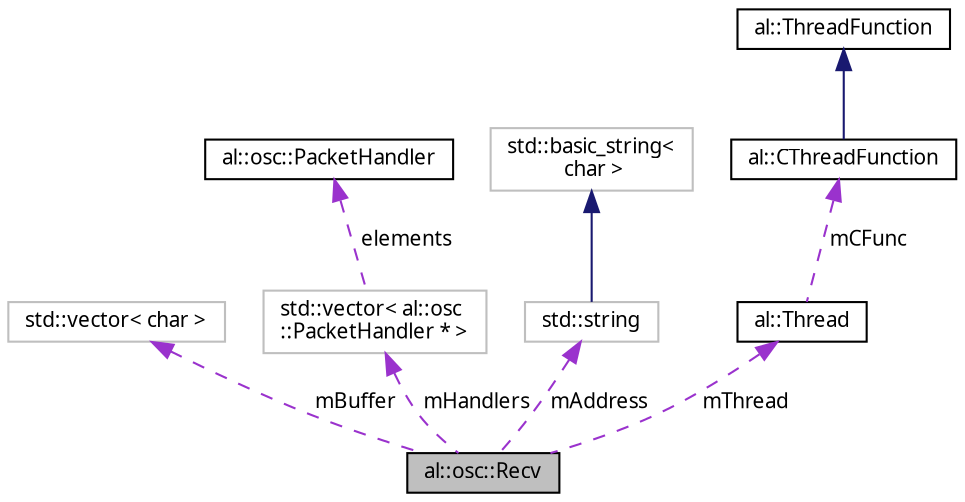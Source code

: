 digraph "al::osc::Recv"
{
 // LATEX_PDF_SIZE
  bgcolor="transparent";
  edge [fontname="FreeSans.ttf",fontsize="10",labelfontname="FreeSans.ttf",labelfontsize="10"];
  node [fontname="FreeSans.ttf",fontsize="10",shape=record];
  Node1 [label="al::osc::Recv",height=0.2,width=0.4,color="black", fillcolor="grey75", style="filled", fontcolor="black",tooltip="Socket for receiving OSC packets."];
  Node2 -> Node1 [dir="back",color="darkorchid3",fontsize="10",style="dashed",label=" mBuffer" ,fontname="FreeSans.ttf"];
  Node2 [label="std::vector\< char \>",height=0.2,width=0.4,color="grey75",tooltip=" "];
  Node3 -> Node1 [dir="back",color="darkorchid3",fontsize="10",style="dashed",label=" mHandlers" ,fontname="FreeSans.ttf"];
  Node3 [label="std::vector\< al::osc\l::PacketHandler * \>",height=0.2,width=0.4,color="grey75",tooltip=" "];
  Node4 -> Node3 [dir="back",color="darkorchid3",fontsize="10",style="dashed",label=" elements" ,fontname="FreeSans.ttf"];
  Node4 [label="al::osc::PacketHandler",height=0.2,width=0.4,color="black",URL="$classal_1_1osc_1_1_packet_handler.html",tooltip=" "];
  Node5 -> Node1 [dir="back",color="darkorchid3",fontsize="10",style="dashed",label=" mAddress" ,fontname="FreeSans.ttf"];
  Node5 [label="std::string",height=0.2,width=0.4,color="grey75",tooltip="STL class."];
  Node6 -> Node5 [dir="back",color="midnightblue",fontsize="10",style="solid",fontname="FreeSans.ttf"];
  Node6 [label="std::basic_string\<\l char \>",height=0.2,width=0.4,color="grey75",tooltip="STL class."];
  Node7 -> Node1 [dir="back",color="darkorchid3",fontsize="10",style="dashed",label=" mThread" ,fontname="FreeSans.ttf"];
  Node7 [label="al::Thread",height=0.2,width=0.4,color="black",URL="$classal_1_1_thread.html",tooltip=" "];
  Node8 -> Node7 [dir="back",color="darkorchid3",fontsize="10",style="dashed",label=" mCFunc" ,fontname="FreeSans.ttf"];
  Node8 [label="al::CThreadFunction",height=0.2,width=0.4,color="black",URL="$structal_1_1_c_thread_function.html",tooltip="C-style thread function with user data."];
  Node9 -> Node8 [dir="back",color="midnightblue",fontsize="10",style="solid",fontname="FreeSans.ttf"];
  Node9 [label="al::ThreadFunction",height=0.2,width=0.4,color="black",URL="$structal_1_1_thread_function.html",tooltip="Function object interface used by thread."];
}
